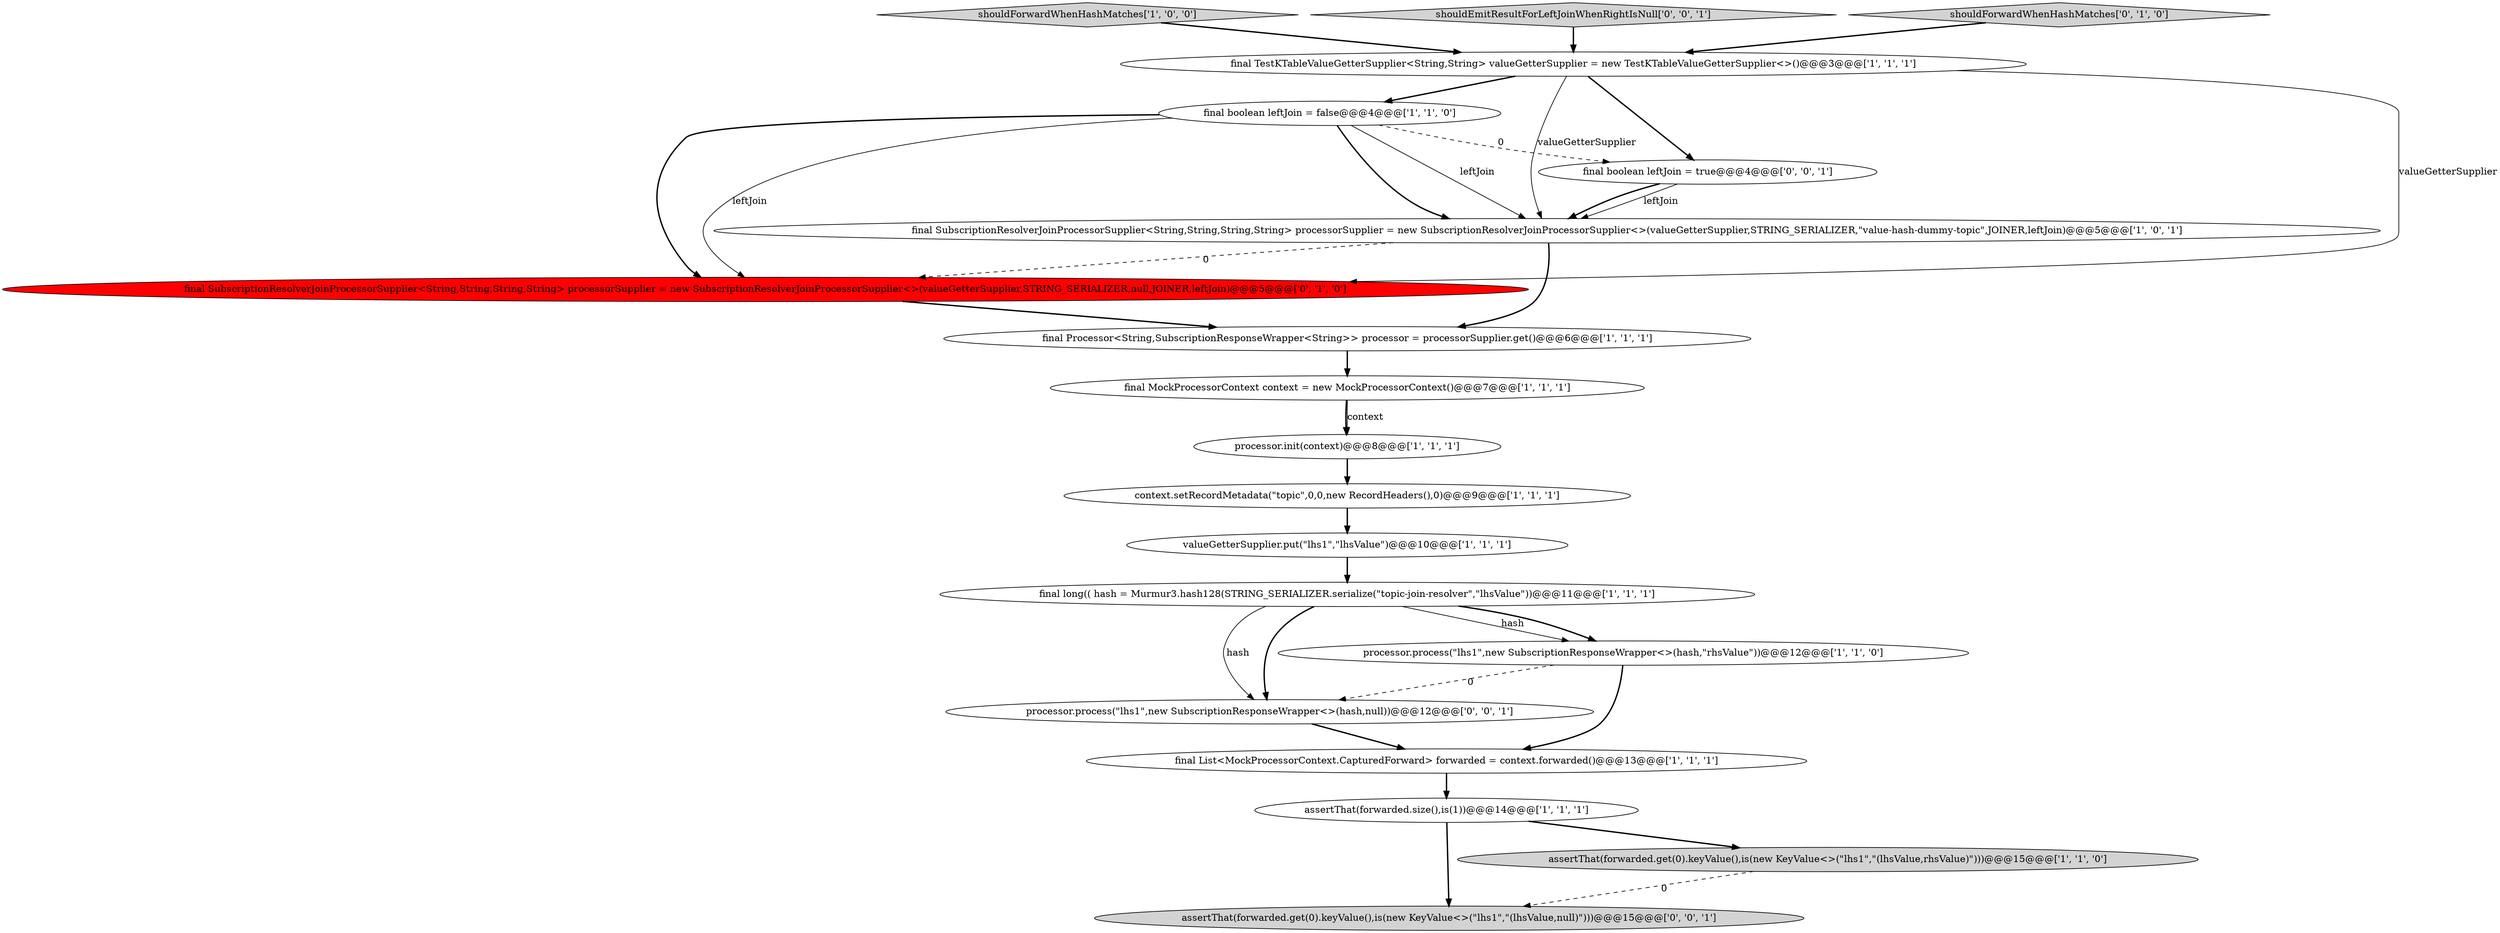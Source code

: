 digraph {
5 [style = filled, label = "assertThat(forwarded.size(),is(1))@@@14@@@['1', '1', '1']", fillcolor = white, shape = ellipse image = "AAA0AAABBB1BBB"];
0 [style = filled, label = "final boolean leftJoin = false@@@4@@@['1', '1', '0']", fillcolor = white, shape = ellipse image = "AAA0AAABBB1BBB"];
8 [style = filled, label = "context.setRecordMetadata(\"topic\",0,0,new RecordHeaders(),0)@@@9@@@['1', '1', '1']", fillcolor = white, shape = ellipse image = "AAA0AAABBB1BBB"];
10 [style = filled, label = "final List<MockProcessorContext.CapturedForward> forwarded = context.forwarded()@@@13@@@['1', '1', '1']", fillcolor = white, shape = ellipse image = "AAA0AAABBB1BBB"];
9 [style = filled, label = "final SubscriptionResolverJoinProcessorSupplier<String,String,String,String> processorSupplier = new SubscriptionResolverJoinProcessorSupplier<>(valueGetterSupplier,STRING_SERIALIZER,\"value-hash-dummy-topic\",JOINER,leftJoin)@@@5@@@['1', '0', '1']", fillcolor = white, shape = ellipse image = "AAA0AAABBB1BBB"];
7 [style = filled, label = "final MockProcessorContext context = new MockProcessorContext()@@@7@@@['1', '1', '1']", fillcolor = white, shape = ellipse image = "AAA0AAABBB1BBB"];
18 [style = filled, label = "assertThat(forwarded.get(0).keyValue(),is(new KeyValue<>(\"lhs1\",\"(lhsValue,null)\")))@@@15@@@['0', '0', '1']", fillcolor = lightgray, shape = ellipse image = "AAA0AAABBB3BBB"];
3 [style = filled, label = "shouldForwardWhenHashMatches['1', '0', '0']", fillcolor = lightgray, shape = diamond image = "AAA0AAABBB1BBB"];
11 [style = filled, label = "valueGetterSupplier.put(\"lhs1\",\"lhsValue\")@@@10@@@['1', '1', '1']", fillcolor = white, shape = ellipse image = "AAA0AAABBB1BBB"];
12 [style = filled, label = "processor.init(context)@@@8@@@['1', '1', '1']", fillcolor = white, shape = ellipse image = "AAA0AAABBB1BBB"];
19 [style = filled, label = "shouldEmitResultForLeftJoinWhenRightIsNull['0', '0', '1']", fillcolor = lightgray, shape = diamond image = "AAA0AAABBB3BBB"];
4 [style = filled, label = "final Processor<String,SubscriptionResponseWrapper<String>> processor = processorSupplier.get()@@@6@@@['1', '1', '1']", fillcolor = white, shape = ellipse image = "AAA0AAABBB1BBB"];
14 [style = filled, label = "shouldForwardWhenHashMatches['0', '1', '0']", fillcolor = lightgray, shape = diamond image = "AAA0AAABBB2BBB"];
16 [style = filled, label = "processor.process(\"lhs1\",new SubscriptionResponseWrapper<>(hash,null))@@@12@@@['0', '0', '1']", fillcolor = white, shape = ellipse image = "AAA0AAABBB3BBB"];
1 [style = filled, label = "final long(( hash = Murmur3.hash128(STRING_SERIALIZER.serialize(\"topic-join-resolver\",\"lhsValue\"))@@@11@@@['1', '1', '1']", fillcolor = white, shape = ellipse image = "AAA0AAABBB1BBB"];
2 [style = filled, label = "final TestKTableValueGetterSupplier<String,String> valueGetterSupplier = new TestKTableValueGetterSupplier<>()@@@3@@@['1', '1', '1']", fillcolor = white, shape = ellipse image = "AAA0AAABBB1BBB"];
13 [style = filled, label = "assertThat(forwarded.get(0).keyValue(),is(new KeyValue<>(\"lhs1\",\"(lhsValue,rhsValue)\")))@@@15@@@['1', '1', '0']", fillcolor = lightgray, shape = ellipse image = "AAA0AAABBB1BBB"];
6 [style = filled, label = "processor.process(\"lhs1\",new SubscriptionResponseWrapper<>(hash,\"rhsValue\"))@@@12@@@['1', '1', '0']", fillcolor = white, shape = ellipse image = "AAA0AAABBB1BBB"];
17 [style = filled, label = "final boolean leftJoin = true@@@4@@@['0', '0', '1']", fillcolor = white, shape = ellipse image = "AAA0AAABBB3BBB"];
15 [style = filled, label = "final SubscriptionResolverJoinProcessorSupplier<String,String,String,String> processorSupplier = new SubscriptionResolverJoinProcessorSupplier<>(valueGetterSupplier,STRING_SERIALIZER,null,JOINER,leftJoin)@@@5@@@['0', '1', '0']", fillcolor = red, shape = ellipse image = "AAA1AAABBB2BBB"];
2->17 [style = bold, label=""];
1->6 [style = solid, label="hash"];
0->9 [style = bold, label=""];
7->12 [style = bold, label=""];
11->1 [style = bold, label=""];
16->10 [style = bold, label=""];
17->9 [style = bold, label=""];
9->4 [style = bold, label=""];
2->9 [style = solid, label="valueGetterSupplier"];
5->18 [style = bold, label=""];
19->2 [style = bold, label=""];
0->17 [style = dashed, label="0"];
0->15 [style = bold, label=""];
4->7 [style = bold, label=""];
1->16 [style = solid, label="hash"];
0->15 [style = solid, label="leftJoin"];
7->12 [style = solid, label="context"];
2->0 [style = bold, label=""];
1->6 [style = bold, label=""];
6->16 [style = dashed, label="0"];
10->5 [style = bold, label=""];
3->2 [style = bold, label=""];
0->9 [style = solid, label="leftJoin"];
1->16 [style = bold, label=""];
12->8 [style = bold, label=""];
2->15 [style = solid, label="valueGetterSupplier"];
6->10 [style = bold, label=""];
5->13 [style = bold, label=""];
15->4 [style = bold, label=""];
14->2 [style = bold, label=""];
17->9 [style = solid, label="leftJoin"];
13->18 [style = dashed, label="0"];
8->11 [style = bold, label=""];
9->15 [style = dashed, label="0"];
}
